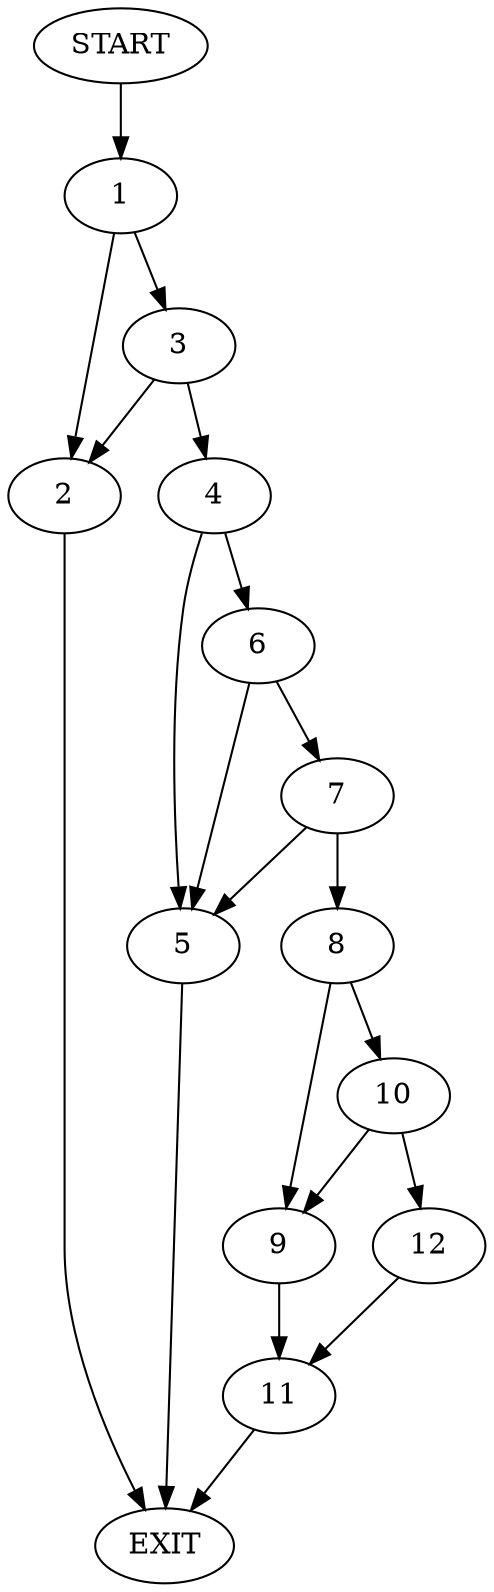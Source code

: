 digraph {
0 [label="START"]
13 [label="EXIT"]
0 -> 1
1 -> 2
1 -> 3
3 -> 4
3 -> 2
2 -> 13
4 -> 5
4 -> 6
6 -> 5
6 -> 7
5 -> 13
7 -> 5
7 -> 8
8 -> 9
8 -> 10
9 -> 11
10 -> 9
10 -> 12
12 -> 11
11 -> 13
}

